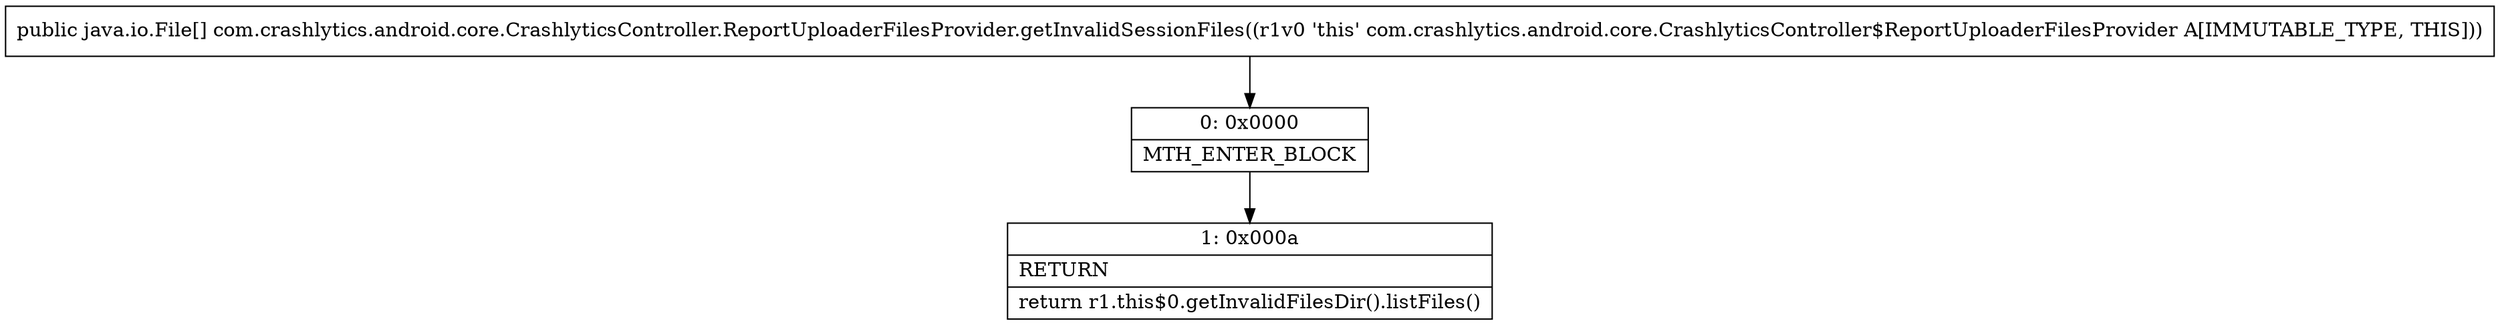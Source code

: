 digraph "CFG forcom.crashlytics.android.core.CrashlyticsController.ReportUploaderFilesProvider.getInvalidSessionFiles()[Ljava\/io\/File;" {
Node_0 [shape=record,label="{0\:\ 0x0000|MTH_ENTER_BLOCK\l}"];
Node_1 [shape=record,label="{1\:\ 0x000a|RETURN\l|return r1.this$0.getInvalidFilesDir().listFiles()\l}"];
MethodNode[shape=record,label="{public java.io.File[] com.crashlytics.android.core.CrashlyticsController.ReportUploaderFilesProvider.getInvalidSessionFiles((r1v0 'this' com.crashlytics.android.core.CrashlyticsController$ReportUploaderFilesProvider A[IMMUTABLE_TYPE, THIS])) }"];
MethodNode -> Node_0;
Node_0 -> Node_1;
}

